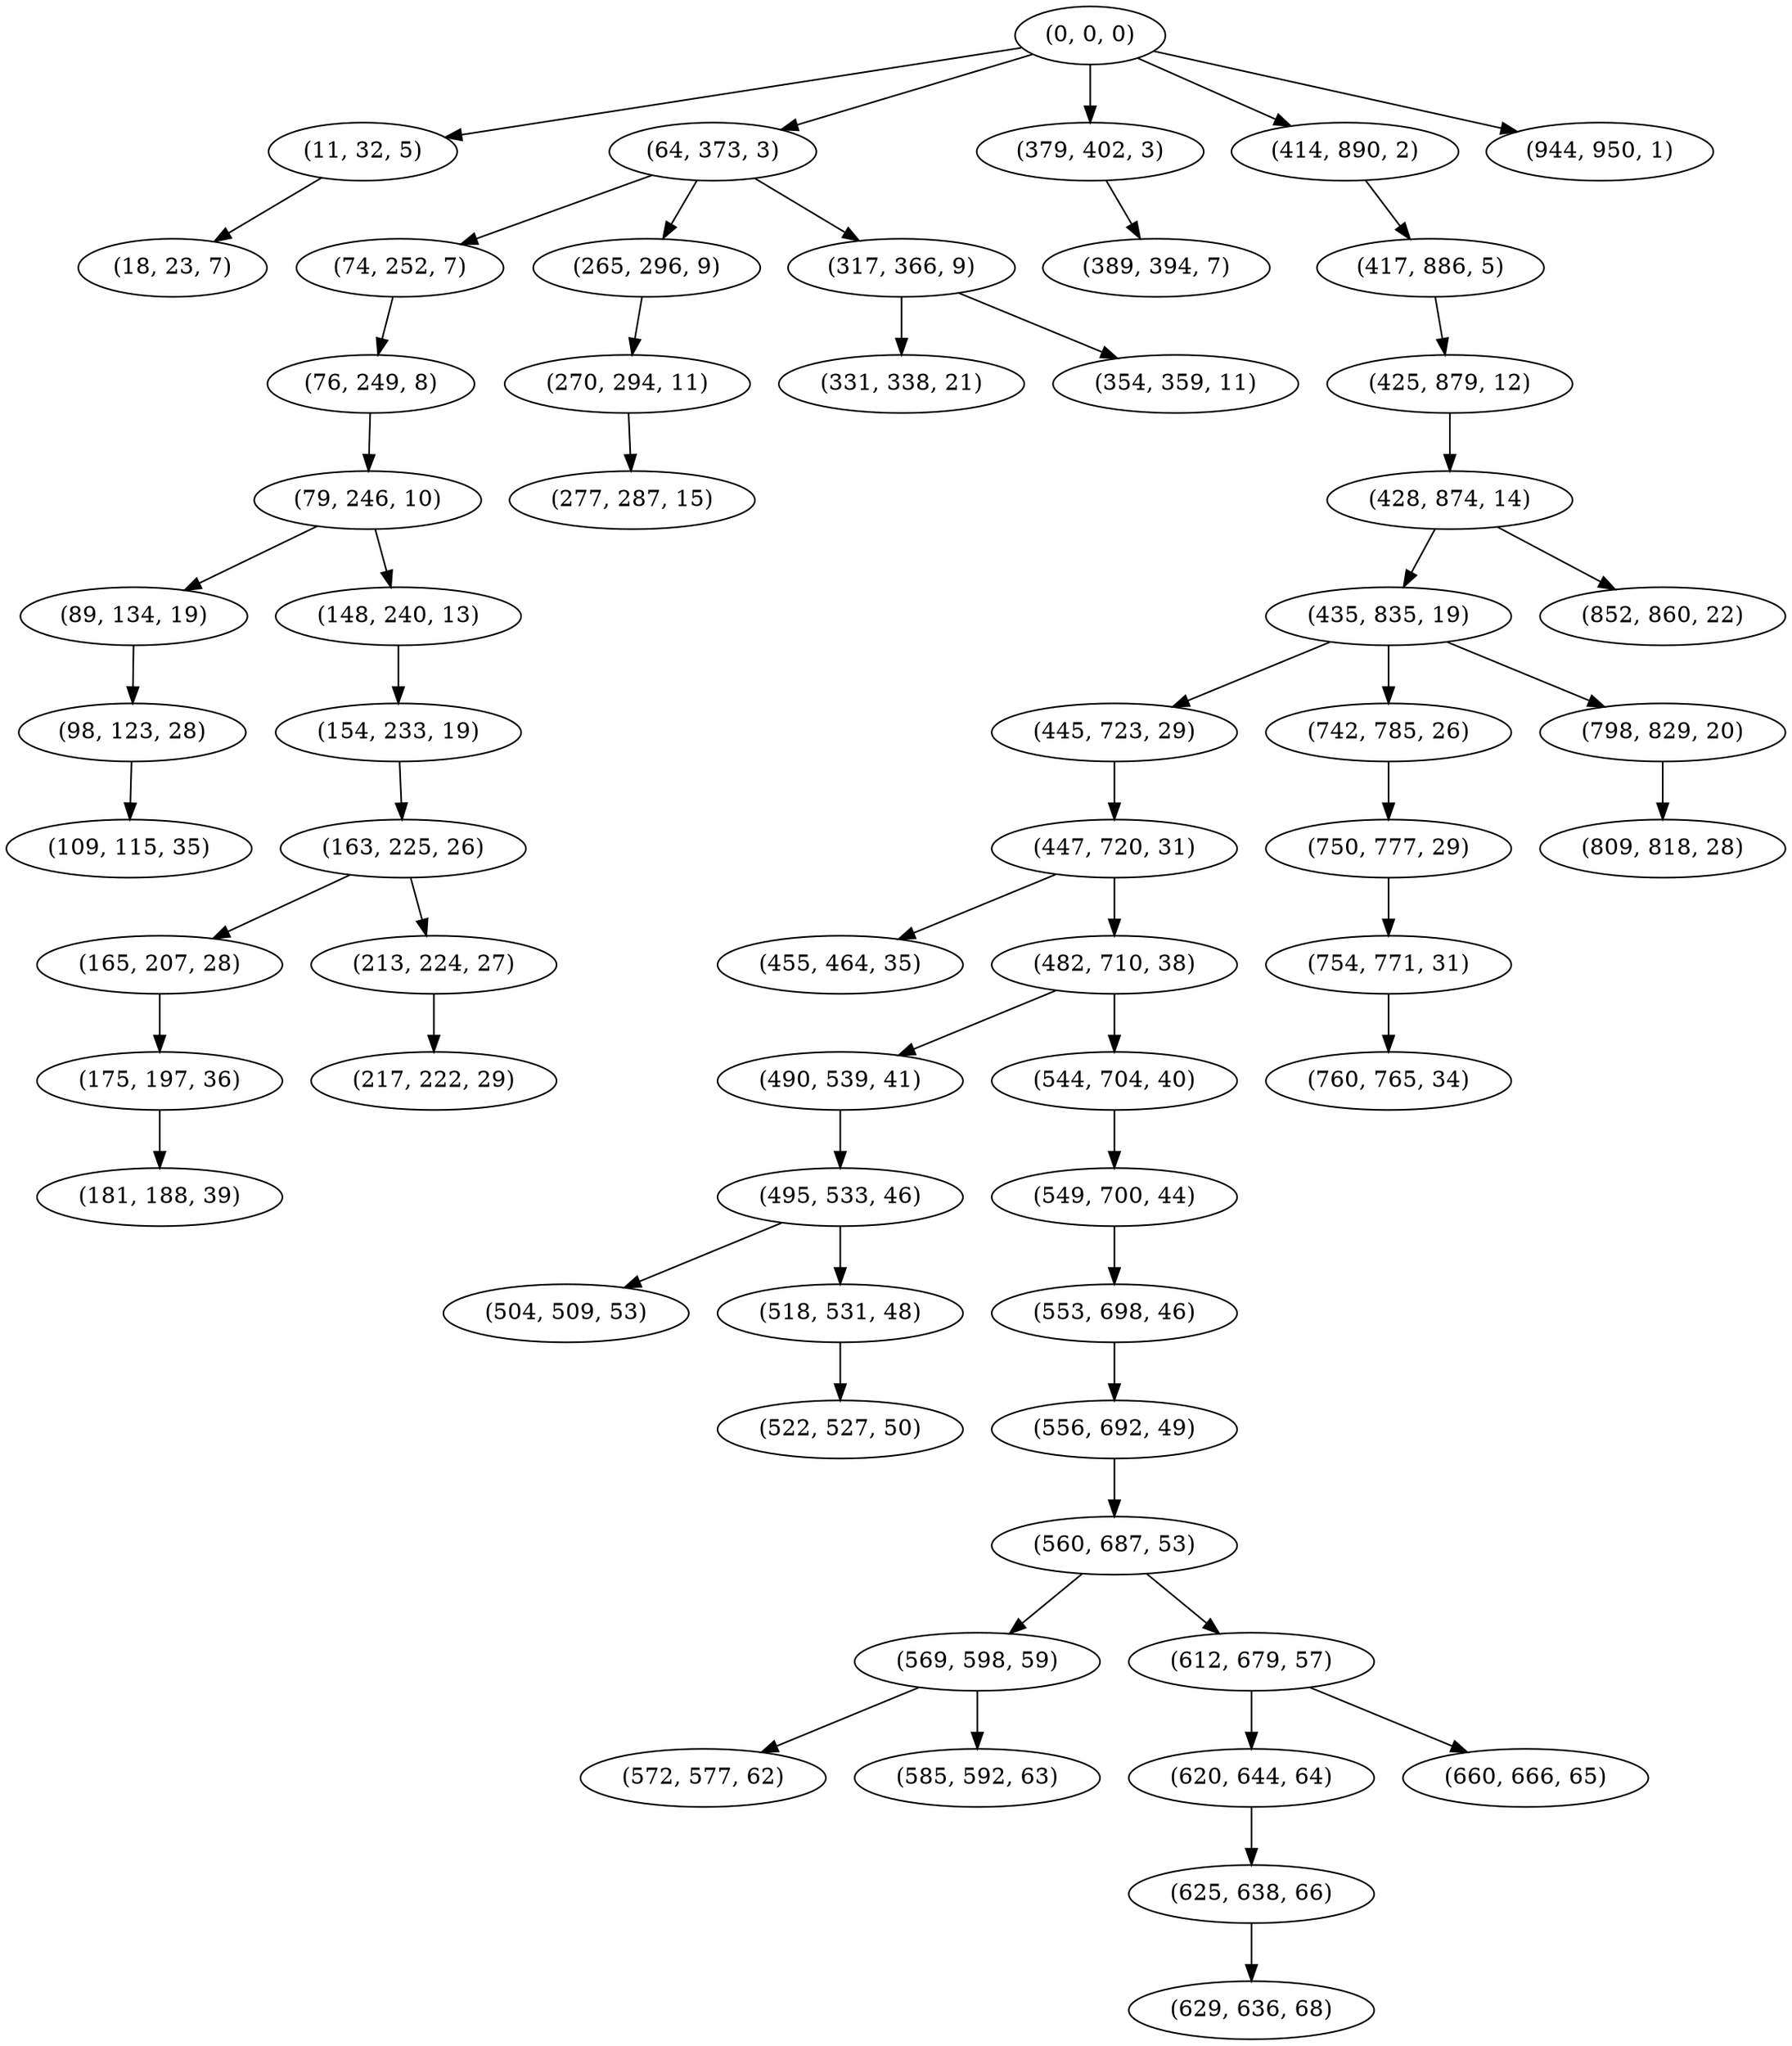 digraph tree {
    "(0, 0, 0)";
    "(11, 32, 5)";
    "(18, 23, 7)";
    "(64, 373, 3)";
    "(74, 252, 7)";
    "(76, 249, 8)";
    "(79, 246, 10)";
    "(89, 134, 19)";
    "(98, 123, 28)";
    "(109, 115, 35)";
    "(148, 240, 13)";
    "(154, 233, 19)";
    "(163, 225, 26)";
    "(165, 207, 28)";
    "(175, 197, 36)";
    "(181, 188, 39)";
    "(213, 224, 27)";
    "(217, 222, 29)";
    "(265, 296, 9)";
    "(270, 294, 11)";
    "(277, 287, 15)";
    "(317, 366, 9)";
    "(331, 338, 21)";
    "(354, 359, 11)";
    "(379, 402, 3)";
    "(389, 394, 7)";
    "(414, 890, 2)";
    "(417, 886, 5)";
    "(425, 879, 12)";
    "(428, 874, 14)";
    "(435, 835, 19)";
    "(445, 723, 29)";
    "(447, 720, 31)";
    "(455, 464, 35)";
    "(482, 710, 38)";
    "(490, 539, 41)";
    "(495, 533, 46)";
    "(504, 509, 53)";
    "(518, 531, 48)";
    "(522, 527, 50)";
    "(544, 704, 40)";
    "(549, 700, 44)";
    "(553, 698, 46)";
    "(556, 692, 49)";
    "(560, 687, 53)";
    "(569, 598, 59)";
    "(572, 577, 62)";
    "(585, 592, 63)";
    "(612, 679, 57)";
    "(620, 644, 64)";
    "(625, 638, 66)";
    "(629, 636, 68)";
    "(660, 666, 65)";
    "(742, 785, 26)";
    "(750, 777, 29)";
    "(754, 771, 31)";
    "(760, 765, 34)";
    "(798, 829, 20)";
    "(809, 818, 28)";
    "(852, 860, 22)";
    "(944, 950, 1)";
    "(0, 0, 0)" -> "(11, 32, 5)";
    "(0, 0, 0)" -> "(64, 373, 3)";
    "(0, 0, 0)" -> "(379, 402, 3)";
    "(0, 0, 0)" -> "(414, 890, 2)";
    "(0, 0, 0)" -> "(944, 950, 1)";
    "(11, 32, 5)" -> "(18, 23, 7)";
    "(64, 373, 3)" -> "(74, 252, 7)";
    "(64, 373, 3)" -> "(265, 296, 9)";
    "(64, 373, 3)" -> "(317, 366, 9)";
    "(74, 252, 7)" -> "(76, 249, 8)";
    "(76, 249, 8)" -> "(79, 246, 10)";
    "(79, 246, 10)" -> "(89, 134, 19)";
    "(79, 246, 10)" -> "(148, 240, 13)";
    "(89, 134, 19)" -> "(98, 123, 28)";
    "(98, 123, 28)" -> "(109, 115, 35)";
    "(148, 240, 13)" -> "(154, 233, 19)";
    "(154, 233, 19)" -> "(163, 225, 26)";
    "(163, 225, 26)" -> "(165, 207, 28)";
    "(163, 225, 26)" -> "(213, 224, 27)";
    "(165, 207, 28)" -> "(175, 197, 36)";
    "(175, 197, 36)" -> "(181, 188, 39)";
    "(213, 224, 27)" -> "(217, 222, 29)";
    "(265, 296, 9)" -> "(270, 294, 11)";
    "(270, 294, 11)" -> "(277, 287, 15)";
    "(317, 366, 9)" -> "(331, 338, 21)";
    "(317, 366, 9)" -> "(354, 359, 11)";
    "(379, 402, 3)" -> "(389, 394, 7)";
    "(414, 890, 2)" -> "(417, 886, 5)";
    "(417, 886, 5)" -> "(425, 879, 12)";
    "(425, 879, 12)" -> "(428, 874, 14)";
    "(428, 874, 14)" -> "(435, 835, 19)";
    "(428, 874, 14)" -> "(852, 860, 22)";
    "(435, 835, 19)" -> "(445, 723, 29)";
    "(435, 835, 19)" -> "(742, 785, 26)";
    "(435, 835, 19)" -> "(798, 829, 20)";
    "(445, 723, 29)" -> "(447, 720, 31)";
    "(447, 720, 31)" -> "(455, 464, 35)";
    "(447, 720, 31)" -> "(482, 710, 38)";
    "(482, 710, 38)" -> "(490, 539, 41)";
    "(482, 710, 38)" -> "(544, 704, 40)";
    "(490, 539, 41)" -> "(495, 533, 46)";
    "(495, 533, 46)" -> "(504, 509, 53)";
    "(495, 533, 46)" -> "(518, 531, 48)";
    "(518, 531, 48)" -> "(522, 527, 50)";
    "(544, 704, 40)" -> "(549, 700, 44)";
    "(549, 700, 44)" -> "(553, 698, 46)";
    "(553, 698, 46)" -> "(556, 692, 49)";
    "(556, 692, 49)" -> "(560, 687, 53)";
    "(560, 687, 53)" -> "(569, 598, 59)";
    "(560, 687, 53)" -> "(612, 679, 57)";
    "(569, 598, 59)" -> "(572, 577, 62)";
    "(569, 598, 59)" -> "(585, 592, 63)";
    "(612, 679, 57)" -> "(620, 644, 64)";
    "(612, 679, 57)" -> "(660, 666, 65)";
    "(620, 644, 64)" -> "(625, 638, 66)";
    "(625, 638, 66)" -> "(629, 636, 68)";
    "(742, 785, 26)" -> "(750, 777, 29)";
    "(750, 777, 29)" -> "(754, 771, 31)";
    "(754, 771, 31)" -> "(760, 765, 34)";
    "(798, 829, 20)" -> "(809, 818, 28)";
}
